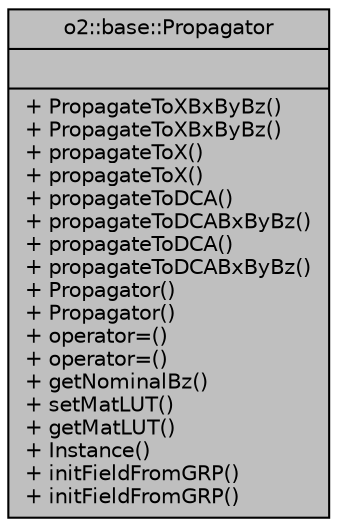 digraph "o2::base::Propagator"
{
 // INTERACTIVE_SVG=YES
  bgcolor="transparent";
  edge [fontname="Helvetica",fontsize="10",labelfontname="Helvetica",labelfontsize="10"];
  node [fontname="Helvetica",fontsize="10",shape=record];
  Node1 [label="{o2::base::Propagator\n||+ PropagateToXBxByBz()\l+ PropagateToXBxByBz()\l+ propagateToX()\l+ propagateToX()\l+ propagateToDCA()\l+ propagateToDCABxByBz()\l+ propagateToDCA()\l+ propagateToDCABxByBz()\l+ Propagator()\l+ Propagator()\l+ operator=()\l+ operator=()\l+ getNominalBz()\l+ setMatLUT()\l+ getMatLUT()\l+ Instance()\l+ initFieldFromGRP()\l+ initFieldFromGRP()\l}",height=0.2,width=0.4,color="black", fillcolor="grey75", style="filled", fontcolor="black"];
}
